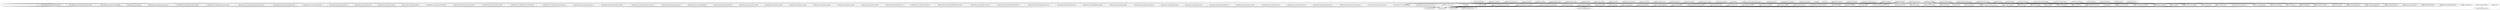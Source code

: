 digraph {
    subgraph cluster_validate_inference_rules_sympy{
        "validate_inference_rules_sympy.split_expr_into_lhs_rhs";
        "validate_inference_rules_sympy.validate_step";
        "validate_inference_rules_sympy.add_X_to_both_sides";
        "validate_inference_rules_sympy.subtract_X_from_both_sides";
        "validate_inference_rules_sympy.multiply_both_sides_by";
        "validate_inference_rules_sympy.divide_both_sides_by";
        "validate_inference_rules_sympy.substitute_X_for_Y";
        "validate_inference_rules_sympy.multiply_LHS_by_unity";
        "validate_inference_rules_sympy.multiply_RHS_by_unity";
        "validate_inference_rules_sympy.add_zero_to_LHS";
        "validate_inference_rules_sympy.add_zero_to_RHS";
        "validate_inference_rules_sympy.take_curl_of_both_sides";
        "validate_inference_rules_sympy.apply_divergence";
        "validate_inference_rules_sympy.indefinite_integral_over";
        "validate_inference_rules_sympy.indefinite_integration";
        "validate_inference_rules_sympy.indefinite_integrate_LHS_over";
        "validate_inference_rules_sympy.indefinite_integrate_RHS_over";
        "validate_inference_rules_sympy.integrate_over_from_to";
        "validate_inference_rules_sympy.partially_differentiate_with_respect_to";
        "validate_inference_rules_sympy.X_cross_both_sides_by";
        "validate_inference_rules_sympy.both_sides_cross_X";
        "validate_inference_rules_sympy.X_dot_both_sides";
        "validate_inference_rules_sympy.both_sides_dot_X";
        "validate_inference_rules_sympy.make_expr_power";
        "validate_inference_rules_sympy.select_real_parts";
        "validate_inference_rules_sympy.select_imag_parts";
        "validate_inference_rules_sympy.swap_LHS_with_RHS";
        "validate_inference_rules_sympy.sum_exponents_LHS";
        "validate_inference_rules_sympy.sum_exponents_RHS";
        "validate_inference_rules_sympy.add_expr_X_to_expr_Y";
        "validate_inference_rules_sympy.sub_RHS_of_expr_X_into_expr_Y";
        "validate_inference_rules_sympy.sub_LHS_of_expr_X_into_expr_Y";
        "validate_inference_rules_sympy.mult_expr_X_by_expr_Y";
        "validate_inference_rules_sympy.LHS_of_expr_X_eq_LHS_of_expr_Y";
        "validate_inference_rules_sympy.RHS_of_expr_X_eq_RHS_of_expr_Y";
        "validate_inference_rules_sympy.raise_both_sides_to_power";
        "validate_inference_rules_sympy.claim_expr_X_equals_expr_Y";
        "validate_inference_rules_sympy.claim_LHS_equals_RHS";
        "validate_inference_rules_sympy.expand_integrand";
        "validate_inference_rules_sympy.function_is_even";
        "validate_inference_rules_sympy.function_is_odd";
        "validate_inference_rules_sympy.conjugate_function_X";
        "validate_inference_rules_sympy.conjugate_both_sides";
        "validate_inference_rules_sympy.conjugate_transpose_both_sides";
        "validate_inference_rules_sympy.distribute_conjugate_transpose_to_factors";
        "validate_inference_rules_sympy.distribute_conjugate_to_factors";
        "validate_inference_rules_sympy.expand_magnitude_to_conjugate";
        "validate_inference_rules_sympy.replace_scalar_with_vector";
        "validate_inference_rules_sympy.simplify";
        "validate_inference_rules_sympy.latex_from_expr_local_id";
        "validate_inference_rules_sympy.create_sympy_expr_tree_from_latex";
        "validate_inference_rules_sympy.get_symbols_from_latex";
    }
    subgraph cluster_controller{
        "controller.before_request";
        "controller.after_request";
        "controller.api_all_derivations";
        "controller.api_list_derivations";
        "controller.api_read_derivation_by_name";
        "controller.api_all_expressions";
        "controller.api_list_expressions";
        "controller.api_read_expression_by_id";
        "controller.api_all_infrules";
        "controller.api_list_infrules";
        "controller.api_infrules_by_name";
        "controller.api_all_local_to_global";
        "controller.api_list_local";
        "controller.api_local_to_global";
        "controller.api_all_symbols";
        "controller.api_list_symbols";
        "controller.api_symbols_by_name";
        "controller.api_all_operators";
        "controller.api_list_operators";
        "controller.api_operators_by_name";
        "controller.index";
        "controller.faq";
        "controller.user_documentation";
        "controller.developer_documentation";
        "controller.example_T_f_d3js";
        "controller.how_to_build_the_physics_derivation_graph";
        "controller.editor";
        "controller.start_new_derivation";
        "controller.show_all_derivations";
        "controller.list_all_operators";
        "controller.list_all_symbols";
        "controller.list_all_expressions";
        "controller.list_all_inference_rules";
        "controller.select_derivation_to_edit";
        "controller.select_derivation_step_to_edit";
        "controller.select_from_existing_derivations";
        "controller.new_step_select_inf_rule";
        "controller.provide_expr_for_inf_rule";
        "controller.step_review";
        "controller.rename_derivation";
        "controller.review_derivation";
        "controller.modify_step";
        "controller.exploded_step";
        "controller.create_new_inf_rule";
    }

    subgraph cluster_common_lib{
        "common_lib.create_sql_connection";
        "common_lib.read_db";
        "common_lib.write_db";
        "common_lib.json_to_sql";
    }
    subgraph cluster_compute{
        "compute.timeout";
        "compute.allowed_file";
        "compute.validate_json_file";
        "compute.create_session_id";
        "compute.get_linear_indices";
        "compute.list_local_id_for_derivation";
        "compute.list_global_id_not_in_derivation";
        "compute.create_files_of_db_content";
        "compute.convert_json_to_dataframes";
        "compute.convert_df_to_pkl";
        "compute.convert_dataframes_to_sql";
        "compute.convert_data_to_rdf";
        "compute.convert_data_to_cypher";
        "compute.get_sorted_list_of_symbols_not_in_use";
        "compute.get_sorted_list_of_operators_not_in_use";
        "compute.get_sorted_list_of_expr";
        "compute.get_sorted_list_of_expr_not_in_use";
        "compute.get_sorted_list_of_inf_rules_not_in_use";
        "compute.get_sorted_list_of_inf_rules";
        "compute.get_sorted_list_of_derivations";
        "compute.get_derivation_steps";
        "compute.create_expr_global_id";
        "compute.create_step_id";
        "compute.create_expr_local_id";
        "compute.flatten_dict";
        "compute.extract_operators_from_expression_dict";
        "compute.extract_symbols_from_expression_dict";
        "compute.extract_expressions_from_derivation_dict";
        "compute.popularity_of_derivations";
        "compute.popularity_of_operators";
        "compute.popularity_of_symbols";
        "compute.popularity_of_expressions";
        "compute.popularity_of_infrules";
        "compute.remove_file_debris";
        "compute.generate_all_expr_and_infrule_pngs";
        "compute.create_tex_file_for_expr";
        "compute.generate_map_of_derivations";
        "compute.write_step_to_graphviz_file";
        "compute.generate_tex_for_derivation";
        "compute.generate_pdf_for_derivation";
        "compute.list_expr_in_derivation";
        "compute.edges_in_derivation";
        "compute.create_d3js_json";
        "compute.create_derivation_png";
        "compute.create_step_graphviz_png";
        "compute.generate_graphviz_of_exploded_step";
        "compute.create_png_from_latex";
        "compute.modify_latex_in_step";
        "compute.delete_step_from_derivation";
        "compute.delete_derivation";
        "compute.add_inf_rule";
        "compute.delete_inf_rule";
        "compute.rename_derivation";
        "compute.rename_inf_rule";
        "compute.edit_operator_latex";
        "compute.edit_symbol_latex";
        "compute.edit_inf_rule_latex";
        "compute.edit_expr_latex";
        "compute.delete_symbol";
        "compute.delete_operator";
        "compute.delete_expr";
        "compute.create_step";
        "compute.determine_derivation_validity";
        "compute.determine_step_validity";
    }
    "validate_inference_rules_sympy.validate_step" -> "common_lib.read_db";
    "validate_inference_rules_sympy.latex_from_expr_local_id" -> "common_lib.read_db";
    "controller.get_symbols_from_latex" -> "common_lib.json_to_sql";
    "controller.api_all_derivations" -> "common_lib.read_db";
    "controller.api_list_derivations" -> "common_lib.read_db";
    "controller.api_read_derivation_by_name" -> "common_lib.read_db";
    "controller.api_all_expressions" -> "common_lib.read_db";
    "controller.api_list_expressions" -> "common_lib.read_db";
    "controller.api_read_expression_by_id" -> "common_lib.read_db";
    "controller.api_all_infrules" -> "common_lib.read_db";
    "controller.api_list_infrules" -> "common_lib.read_db";
    "controller.api_infrules_by_name" -> "common_lib.read_db";
    "controller.api_all_local_to_global" -> "common_lib.read_db";
    "controller.api_list_local" -> "common_lib.read_db";
    "controller.api_local_to_global" -> "common_lib.read_db";
    "controller.api_all_symbols" -> "common_lib.read_db";
    "controller.api_list_symbols" -> "common_lib.read_db";
    "controller.api_symbols_by_name" -> "common_lib.read_db";
    "controller.api_all_operators" -> "common_lib.read_db";
    "controller.api_list_operators" -> "common_lib.read_db";
    "controller.api_operators_by_name" -> "common_lib.read_db";
    "controller.editor" -> "common_lib.read_db";
    "controller.list_all_operators" -> "common_lib.read_db";
    "controller.list_all_symbols" -> "common_lib.read_db";
    "controller.list_all_expressions" -> "common_lib.read_db";
    "controller.list_all_inference_rules" -> "common_lib.read_db";
    "controller.select_derivation_step_to_edit" -> "common_lib.read_db";
    "controller.provide_expr_for_inf_rule" -> "common_lib.read_db";
    "controller.step_review" -> "common_lib.read_db";
    "controller.review_derivation" -> "common_lib.read_db";
    "controller.modify_step" -> "common_lib.read_db";
    "controller.create_new_inf_rule" -> "json_schema";
    "controller.editor" -> "compute.create_session_id";
    "controller.editor" -> "compute.create_files_of_db_content";
    "controller.editor" -> "compute.allowed_file";
    "controller.editor" -> "compute.validate_json_file";
    "controller.show_all_derivations" -> "compute.generate_map_of_derivations";
    "controller.show_all_derivations" -> "compute.popularity_of_derivations";
    "controller.list_all_operators" -> "compute.delete_operator";
    "controller.list_all_operators" -> "compute.edit_operator_latex";
    "controller.list_all_operators" -> "compute.popularity_of_operators";
    "controller.list_all_operators" -> "compute.get_sorted_list_of_operators_not_in_use";
    "controller.list_all_symbols" -> "compute.delete_symbol";
    "controller.list_all_symbols" -> "compute.edit_symbol_latex";
    "controller.list_all_symbols" -> "compute.popularity_of_symbols";
    "controller.list_all_symbols" -> "compute.get_sorted_list_of_symbols_not_in_use";
    "controller.list_all_expressions" -> "compute.popularity_of_expressions";
    "controller.list_all_expressions" -> "compute.edit_expr_latex";
    "controller.list_all_expressions" -> "compute.delete_expr";
    "controller.list_all_expressions" -> "compute.get_sorted_list_of_expr";
    "controller.list_all_expressions" -> "compute.get_sorted_list_of_inf_rules_not_in_use";
    "controller.list_all_inference_rules" -> "compute.popularity_of_infrules";
    "controller.list_all_inference_rules" -> "compute.add_inf_rule";
    "controller.list_all_inference_rules" -> "compute.delete_inf_rule";
    "controller.list_all_inference_rules" -> "compute.rename_inf_rule";
    "controller.list_all_inference_rules" -> "compute.edit_inf_rule_latex";
    "controller.list_all_inference_rules" -> "compute.get_sorted_list_of_inf_rules_not_in_use";
    "controller.select_derivation_step_to_edit" -> "compute.get_derivation_steps";
    "controller.select_derivation_step_to_edit" -> "compute.delete_step_from_derivation";
    "controller.select_derivation_step_to_edit" -> "compute.determine_derivation_validity";
    "controller.select_from_existing_derivations" -> "compute.get_sorted_list_of_derivations";
    "controller.select_from_existing_derivations" -> "compute.generate_pdf_for_derivation";
    "controller.select_from_existing_derivations" -> "compute.generate_tex_for_derivation";
    "controller.new_step_select_inf_rule" -> "compute.get_sorted_list_of_inf_rules";
    "controller.provide_expr_for_inf_rule" -> "compute.create_step";
    "controller.provide_expr_for_inf_rule" -> "compute.determine_derivation_validity";
    "controller.provide_expr_for_inf_rule" -> "compute.popularity_of_expressions";
    "controller.provide_expr_for_inf_rule" -> "compute.list_local_id_for_derivation";
    "controller.provide_expr_for_inf_rule" -> "compute.list_global_id_not_in_derivation";
    "controller.step_review" -> "compute.create_step_graphviz_png";
    "controller.step_review" -> "compute.determine_derivation_validity";
    "controller.step_review" -> "compute.popularity_of_expressions";
    "controller.rename_derivation" -> "compute.rename_derivation";
    "controller.review_derivation" -> "compute.generate_pdf_for_derivation";
    "controller.review_derivation" -> "compute.generate_tex_for_derivation";
    "controller.review_derivation" -> "compute.delete_derivation";
    "controller.review_derivation" -> "compute.create_derivation_png";
    "controller.review_derivation" -> "compute.create_d3js_json";
    "controller.review_derivation" -> "compute.determine_derivation_validity";
    "controller.review_derivation" -> "compute.popularity_of_expressions";
    "controller.modify_step" -> "compute.determine_derivation_validity";
    "controller.modify_step" -> "compute.create_step_graphviz_png";
    "controller.modify_step" -> "compute.modify_latex_in_step";
    "controller.modify_step" -> "compute.get_linear_indices";
    "controller.exploded_step" -> "compute.generate_graphviz_of_exploded_step";
    "controller.create_new_inf_rule" -> "compute.create_session_id";
    "controller.provide_expr_for_inf_rule" -> "validate_inference_rules_sympy.validate_step";
    "controller.modify_step" -> "validate_inference_rules_sympy.validate_step";
    "compute.determine_derivation_validity" -> "validate_inference_rules_sympy.validate_step";
    "compute.determine_step_validity" -> "validate_inference_rules_sympy.validate_step";
    "compute.get_linear_indices" -> "common_lib.read_db";
    "compute.list_local_id_for_derivation" -> "common_lib.read_db";
    "compute.list_global_id_not_in_derivation" -> "common_lib.read_db";
    "compute.create_files_of_db_content" -> "common_lib.read_db";
    "compute.convert_json_to_dataframes" -> "common_lib.read_db";
    "compute.convert_data_to_rdf" -> "common_lib.read_db";
    "compute.convert_data_to_cypher" -> "common_lib.read_db";
    "compute.get_sorted_list_of_expr" -> "common_lib.read_db";
    "compute.get_sorted_list_of_inf_rules_not_in_use" -> "common_lib.read_db";
    "compute.get_sorted_list_of_inf_rules" -> "common_lib.read_db";
    "compute.get_sorted_list_of_derivations" -> "common_lib.read_db";
    "compute.get_derivation_steps" -> "common_lib.read_db";
    "compute.create_expr_global_id" -> "common_lib.read_db";
    "compute.create_step_id" -> "common_lib.read_db";
    "compute.create_expr_local_id" -> "common_lib.read_db";
    "compute.extract_operators_from_expression_dict" -> "common_lib.read_db";
    "compute.extract_symbols_from_expression_dict" -> "common_lib.read_db";
    "compute.extract_expressions_from_derivation_dict" -> "common_lib.read_db";
    "compute.popularity_of_derivations" -> "common_lib.read_db";
    "compute.popularity_of_operators" -> "common_lib.read_db";
    "compute.popularity_of_symbols" -> "common_lib.read_db";
    "compute.popularity_of_expressions" -> "common_lib.read_db";
    "compute.popularity_of_infrules" -> "common_lib.read_db";
    "compute.generate_all_expr_and_infrule_pngs" -> "common_lib.read_db";
    "compute.generate_map_of_derivations" -> "common_lib.read_db";
    "compute.write_step_to_graphviz_file" -> "common_lib.read_db";
    "compute.generate_tex_for_derivation" -> "common_lib.read_db";
    "compute.generate_pdf_for_derivation" -> "common_lib.read_db";
    "compute.list_expr_in_derivation" -> "common_lib.read_db";
    "compute.edges_in_derivation" -> "common_lib.read_db";
    "compute.create_d3js_json" -> "common_lib.read_db";
    "compute.create_derivation_png" -> "common_lib.read_db";
    "compute.generate_graphviz_of_exploded_step" -> "common_lib.read_db";
    "compute.modify_latex_in_step" -> "common_lib.read_db";
    "compute.modify_latex_in_step" -> "common_lib.write_db";
    "compute.delete_step_from_derivation" -> "common_lib.read_db";
    "compute.delete_step_from_derivation" -> "common_lib.write_db";
    "compute.delete_derivation" -> "common_lib.read_db";
    "compute.delete_derivation" -> "common_lib.write_db";
    "compute.add_inf_rule" -> "common_lib.read_db";
    "compute.add_inf_rule" -> "common_lib.write_db";
    "compute.delete_inf_rule" -> "common_lib.read_db";
    "compute.delete_inf_rule" -> "common_lib.write_db";
    "compute.rename_derivation" -> "common_lib.read_db";
    "compute.rename_derivation" -> "common_lib.write_db";
    "compute.rename_inf_rule" -> "common_lib.read_db";
    "compute.rename_inf_rule" -> "common_lib.write_db";
    "compute.edit_operator_latex" -> "common_lib.read_db";
    "compute.edit_operator_latex" -> "common_lib.write_db";
    "compute.edit_symbol_latex" -> "common_lib.read_db";
    "compute.edit_symbol_latex" -> "common_lib.write_db";
    "compute.edit_inf_rule_latex" -> "common_lib.read_db";
    "compute.edit_inf_rule_latex" -> "common_lib.write_db";
    "compute.edit_expr_latex" -> "common_lib.read_db";
    "compute.edit_expr_latex" -> "common_lib.write_db";
    "compute.delete_symbol" -> "common_lib.read_db";
    "compute.delete_symbol" -> "common_lib.write_db";
    "compute.delete_operator" -> "common_lib.read_db";
    "compute.delete_operator" -> "common_lib.write_db";
    "compute.delete_expr" -> "common_lib.read_db";
    "compute.delete_expr" -> "common_lib.write_db";
    "compute.create_step" -> "common_lib.read_db";
    "compute.create_step" -> "common_lib.write_db";
    "compute.determine_derivation_validity" -> "common_lib.read_db";
    "compute.determine_step_validity" -> "common_lib.read_db";
    "compute.create_png_from_latex" -> "compute.create_tex_file_for_expr";
    "compute.create_files_of_db_content" -> "compute.convert_dataframes_to_sql";
}
